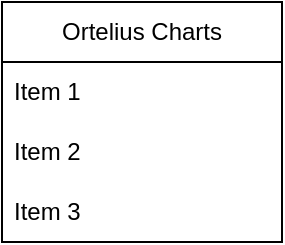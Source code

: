 <mxfile version="21.0.6" type="github"><diagram name="Page-1" id="Q2g9jamFb1Fc7M_YgNjC"><mxGraphModel dx="1565" dy="807" grid="1" gridSize="10" guides="1" tooltips="1" connect="1" arrows="1" fold="1" page="1" pageScale="1" pageWidth="850" pageHeight="1100" math="0" shadow="0"><root><mxCell id="0"/><mxCell id="1" parent="0"/><mxCell id="FLs05zuCD8sHUE5pq-aA-2" value="Ortelius Charts" style="swimlane;fontStyle=0;childLayout=stackLayout;horizontal=1;startSize=30;horizontalStack=0;resizeParent=1;resizeParentMax=0;resizeLast=0;collapsible=1;marginBottom=0;whiteSpace=wrap;html=1;" vertex="1" parent="1"><mxGeometry x="350" y="350" width="140" height="120" as="geometry"/></mxCell><mxCell id="FLs05zuCD8sHUE5pq-aA-3" value="Item 1" style="text;strokeColor=none;fillColor=none;align=left;verticalAlign=middle;spacingLeft=4;spacingRight=4;overflow=hidden;points=[[0,0.5],[1,0.5]];portConstraint=eastwest;rotatable=0;whiteSpace=wrap;html=1;" vertex="1" parent="FLs05zuCD8sHUE5pq-aA-2"><mxGeometry y="30" width="140" height="30" as="geometry"/></mxCell><mxCell id="FLs05zuCD8sHUE5pq-aA-4" value="Item 2" style="text;strokeColor=none;fillColor=none;align=left;verticalAlign=middle;spacingLeft=4;spacingRight=4;overflow=hidden;points=[[0,0.5],[1,0.5]];portConstraint=eastwest;rotatable=0;whiteSpace=wrap;html=1;" vertex="1" parent="FLs05zuCD8sHUE5pq-aA-2"><mxGeometry y="60" width="140" height="30" as="geometry"/></mxCell><mxCell id="FLs05zuCD8sHUE5pq-aA-5" value="Item 3" style="text;strokeColor=none;fillColor=none;align=left;verticalAlign=middle;spacingLeft=4;spacingRight=4;overflow=hidden;points=[[0,0.5],[1,0.5]];portConstraint=eastwest;rotatable=0;whiteSpace=wrap;html=1;" vertex="1" parent="FLs05zuCD8sHUE5pq-aA-2"><mxGeometry y="90" width="140" height="30" as="geometry"/></mxCell></root></mxGraphModel></diagram></mxfile>